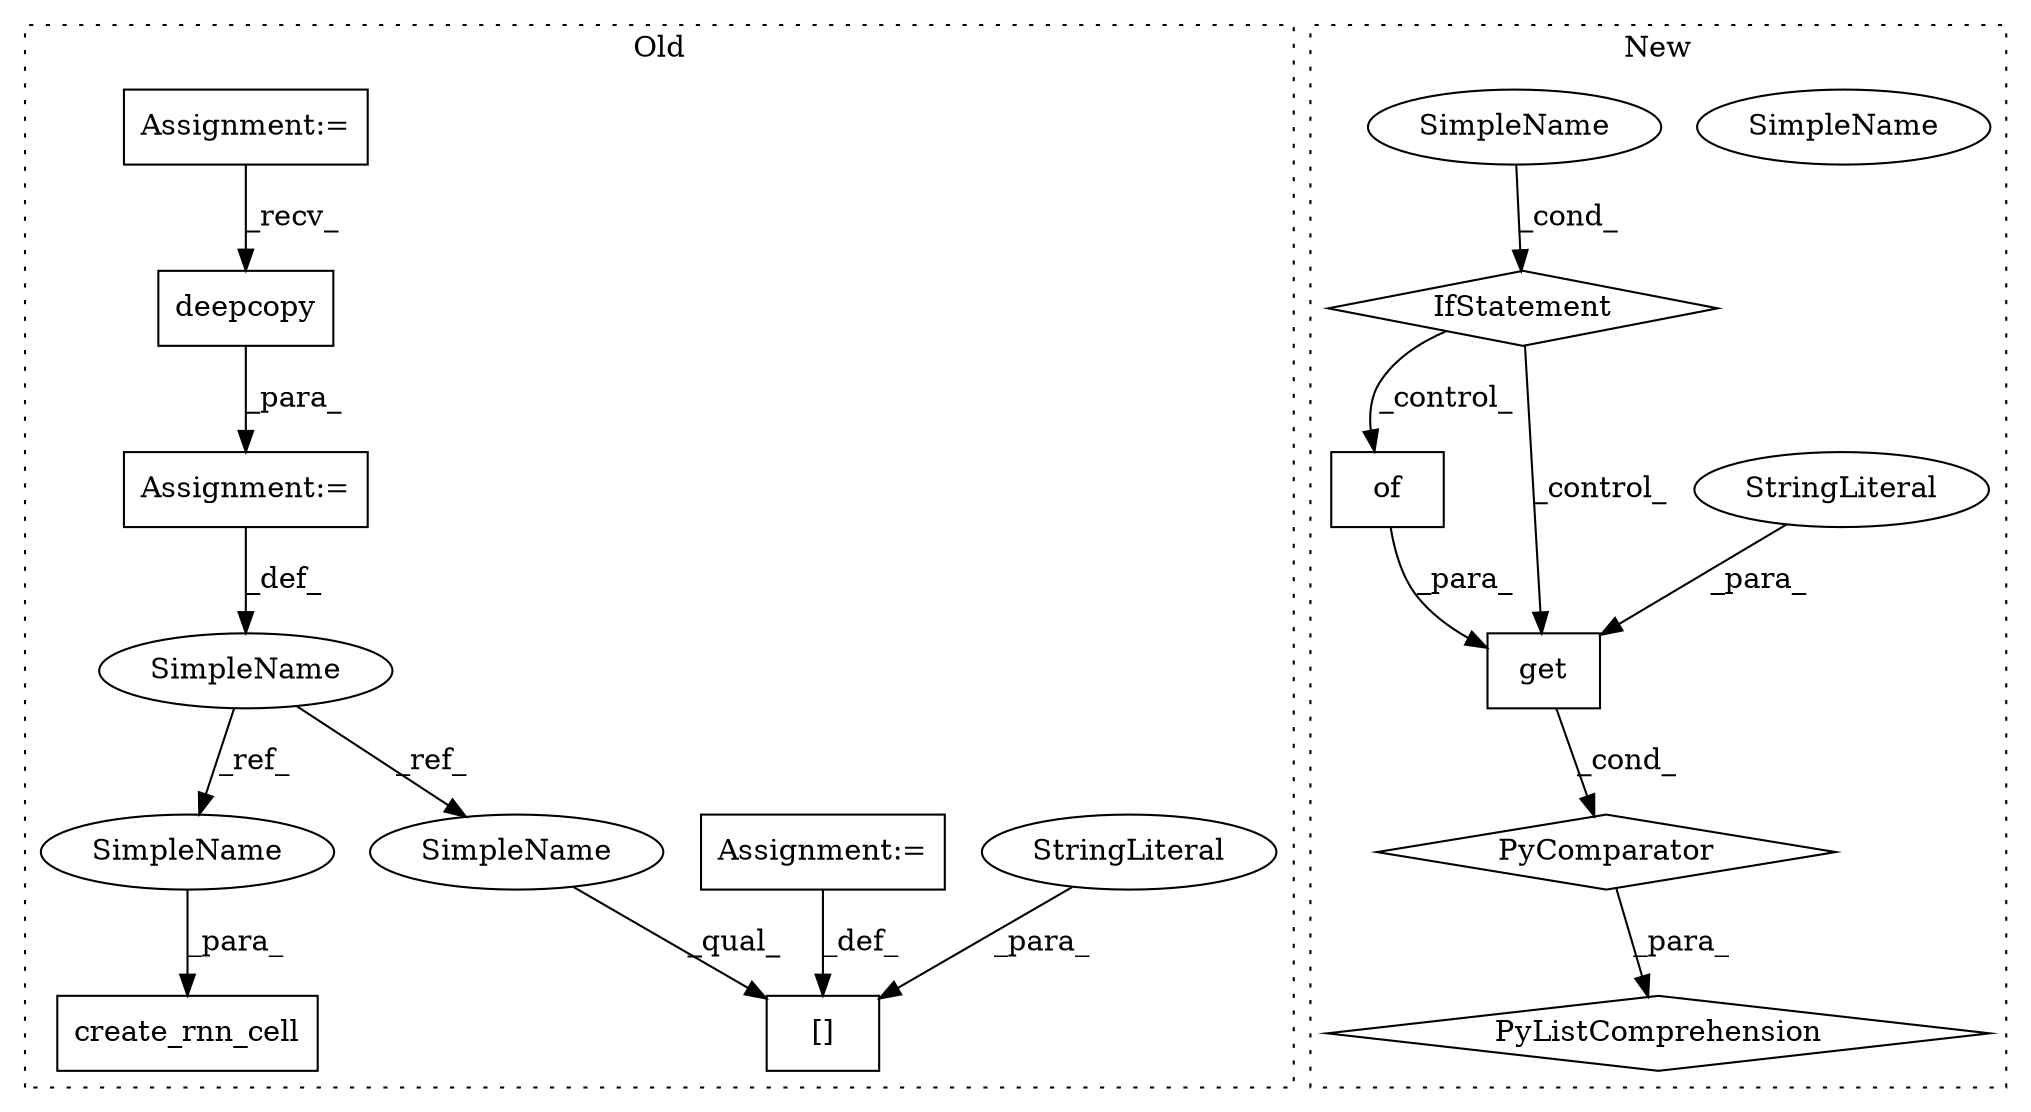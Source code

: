 digraph G {
subgraph cluster0 {
1 [label="create_rnn_cell" a="32" s="8667,8743" l="16,1" shape="box"];
8 [label="SimpleName" a="42" s="8306" l="11" shape="ellipse"];
9 [label="[]" a="2" s="8350,8373" l="12,1" shape="box"];
10 [label="StringLiteral" a="45" s="8362" l="11" shape="ellipse"];
12 [label="deepcopy" a="32" s="8323,8343" l="9,1" shape="box"];
13 [label="Assignment:=" a="7" s="8317" l="1" shape="box"];
14 [label="Assignment:=" a="7" s="8374" l="1" shape="box"];
15 [label="Assignment:=" a="7" s="7843" l="4" shape="box"];
17 [label="SimpleName" a="42" s="8716" l="11" shape="ellipse"];
18 [label="SimpleName" a="42" s="8350" l="11" shape="ellipse"];
label = "Old";
style="dotted";
}
subgraph cluster1 {
2 [label="of" a="32" s="9228" l="4" shape="box"];
3 [label="PyListComprehension" a="109" s="9152" l="255" shape="diamond"];
4 [label="PyComparator" a="113" s="9343" l="56" shape="diamond"];
5 [label="get" a="32" s="9201,9232" l="4,1" shape="box"];
6 [label="SimpleName" a="42" s="9394" l="5" shape="ellipse"];
7 [label="StringLiteral" a="45" s="9205" l="18" shape="ellipse"];
11 [label="IfStatement" a="25" s="9343" l="56" shape="diamond"];
16 [label="SimpleName" a="42" s="9394" l="5" shape="ellipse"];
label = "New";
style="dotted";
}
2 -> 5 [label="_para_"];
4 -> 3 [label="_para_"];
5 -> 4 [label="_cond_"];
7 -> 5 [label="_para_"];
8 -> 18 [label="_ref_"];
8 -> 17 [label="_ref_"];
10 -> 9 [label="_para_"];
11 -> 5 [label="_control_"];
11 -> 2 [label="_control_"];
12 -> 13 [label="_para_"];
13 -> 8 [label="_def_"];
14 -> 9 [label="_def_"];
15 -> 12 [label="_recv_"];
16 -> 11 [label="_cond_"];
17 -> 1 [label="_para_"];
18 -> 9 [label="_qual_"];
}